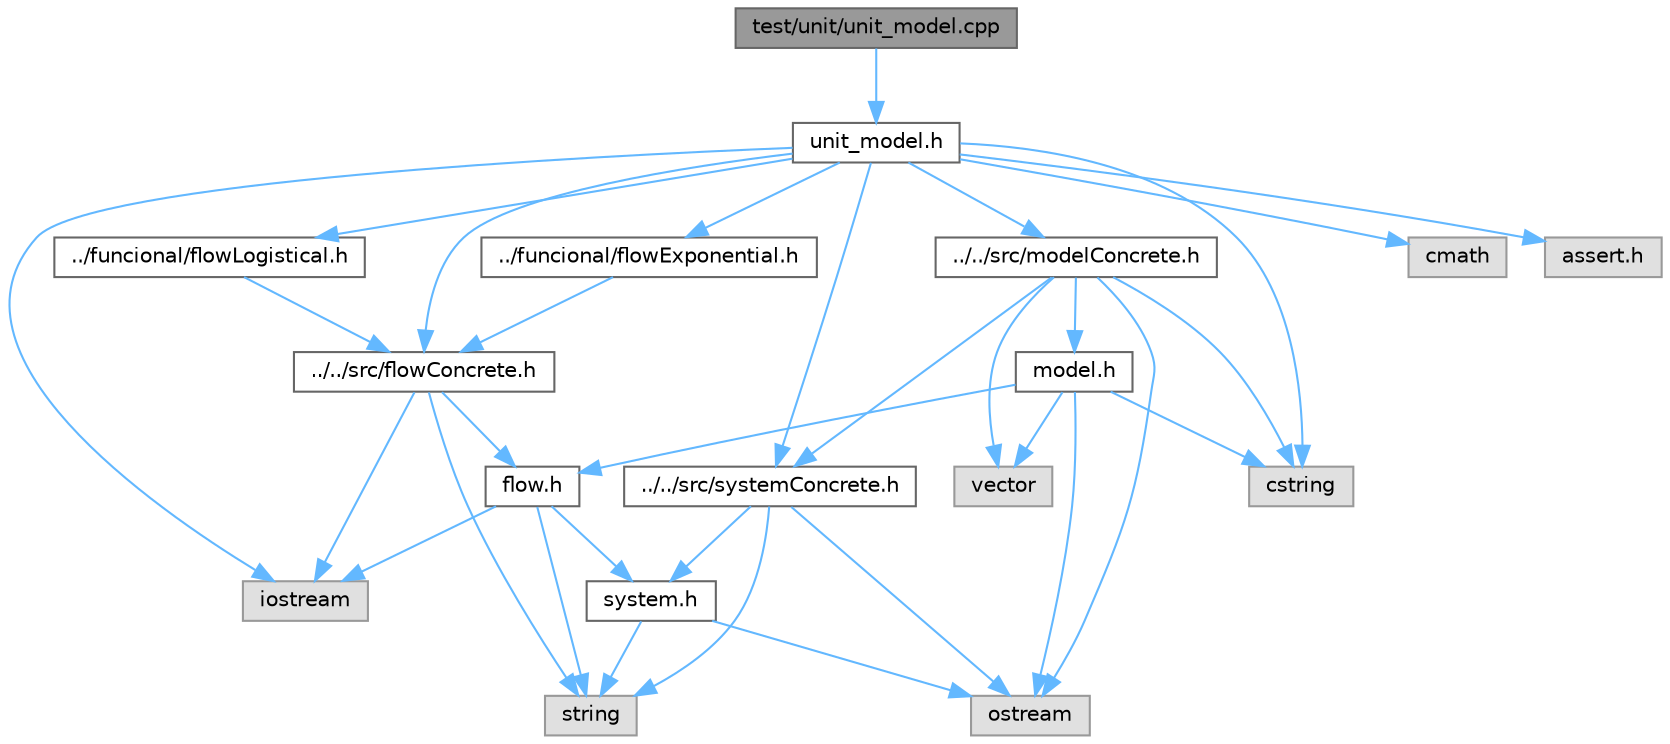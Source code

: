 digraph "test/unit/unit_model.cpp"
{
 // LATEX_PDF_SIZE
  bgcolor="transparent";
  edge [fontname=Helvetica,fontsize=10,labelfontname=Helvetica,labelfontsize=10];
  node [fontname=Helvetica,fontsize=10,shape=box,height=0.2,width=0.4];
  Node1 [label="test/unit/unit_model.cpp",height=0.2,width=0.4,color="gray40", fillcolor="grey60", style="filled", fontcolor="black",tooltip=" "];
  Node1 -> Node2 [color="steelblue1",style="solid"];
  Node2 [label="unit_model.h",height=0.2,width=0.4,color="grey40", fillcolor="white", style="filled",URL="$unit__model_8h.html",tooltip=" "];
  Node2 -> Node3 [color="steelblue1",style="solid"];
  Node3 [label="iostream",height=0.2,width=0.4,color="grey60", fillcolor="#E0E0E0", style="filled",tooltip=" "];
  Node2 -> Node4 [color="steelblue1",style="solid"];
  Node4 [label="cmath",height=0.2,width=0.4,color="grey60", fillcolor="#E0E0E0", style="filled",tooltip=" "];
  Node2 -> Node5 [color="steelblue1",style="solid"];
  Node5 [label="cstring",height=0.2,width=0.4,color="grey60", fillcolor="#E0E0E0", style="filled",tooltip=" "];
  Node2 -> Node6 [color="steelblue1",style="solid"];
  Node6 [label="assert.h",height=0.2,width=0.4,color="grey60", fillcolor="#E0E0E0", style="filled",tooltip=" "];
  Node2 -> Node7 [color="steelblue1",style="solid"];
  Node7 [label="../../src/flowConcrete.h",height=0.2,width=0.4,color="grey40", fillcolor="white", style="filled",URL="$flow_concrete_8h.html",tooltip="Contains the proper implementation of the flow class."];
  Node7 -> Node3 [color="steelblue1",style="solid"];
  Node7 -> Node8 [color="steelblue1",style="solid"];
  Node8 [label="string",height=0.2,width=0.4,color="grey60", fillcolor="#E0E0E0", style="filled",tooltip=" "];
  Node7 -> Node9 [color="steelblue1",style="solid"];
  Node9 [label="flow.h",height=0.2,width=0.4,color="grey40", fillcolor="white", style="filled",URL="$flow_8h.html",tooltip="Contains the public methods of the flow class."];
  Node9 -> Node3 [color="steelblue1",style="solid"];
  Node9 -> Node8 [color="steelblue1",style="solid"];
  Node9 -> Node10 [color="steelblue1",style="solid"];
  Node10 [label="system.h",height=0.2,width=0.4,color="grey40", fillcolor="white", style="filled",URL="$system_8h.html",tooltip="Contains the public methods of the system class."];
  Node10 -> Node8 [color="steelblue1",style="solid"];
  Node10 -> Node11 [color="steelblue1",style="solid"];
  Node11 [label="ostream",height=0.2,width=0.4,color="grey60", fillcolor="#E0E0E0", style="filled",tooltip=" "];
  Node2 -> Node12 [color="steelblue1",style="solid"];
  Node12 [label="../../src/systemConcrete.h",height=0.2,width=0.4,color="grey40", fillcolor="white", style="filled",URL="$system_concrete_8h.html",tooltip="Describes the system class."];
  Node12 -> Node8 [color="steelblue1",style="solid"];
  Node12 -> Node11 [color="steelblue1",style="solid"];
  Node12 -> Node10 [color="steelblue1",style="solid"];
  Node2 -> Node13 [color="steelblue1",style="solid"];
  Node13 [label="../../src/modelConcrete.h",height=0.2,width=0.4,color="grey40", fillcolor="white", style="filled",URL="$model_concrete_8h.html",tooltip="Contains the implementation per se of the simulation model."];
  Node13 -> Node5 [color="steelblue1",style="solid"];
  Node13 -> Node11 [color="steelblue1",style="solid"];
  Node13 -> Node14 [color="steelblue1",style="solid"];
  Node14 [label="vector",height=0.2,width=0.4,color="grey60", fillcolor="#E0E0E0", style="filled",tooltip=" "];
  Node13 -> Node15 [color="steelblue1",style="solid"];
  Node15 [label="model.h",height=0.2,width=0.4,color="grey40", fillcolor="white", style="filled",URL="$model_8h.html",tooltip="Contains the public methods of the model (simulation) class."];
  Node15 -> Node5 [color="steelblue1",style="solid"];
  Node15 -> Node11 [color="steelblue1",style="solid"];
  Node15 -> Node14 [color="steelblue1",style="solid"];
  Node15 -> Node9 [color="steelblue1",style="solid"];
  Node13 -> Node12 [color="steelblue1",style="solid"];
  Node2 -> Node16 [color="steelblue1",style="solid"];
  Node16 [label="../funcional/flowExponential.h",height=0.2,width=0.4,color="grey40", fillcolor="white", style="filled",URL="$flow_exponential_8h.html",tooltip="Contains the code necessary to run the functional exponential tests."];
  Node16 -> Node7 [color="steelblue1",style="solid"];
  Node2 -> Node17 [color="steelblue1",style="solid"];
  Node17 [label="../funcional/flowLogistical.h",height=0.2,width=0.4,color="grey40", fillcolor="white", style="filled",URL="$flow_logistical_8h.html",tooltip=" "];
  Node17 -> Node7 [color="steelblue1",style="solid"];
}
